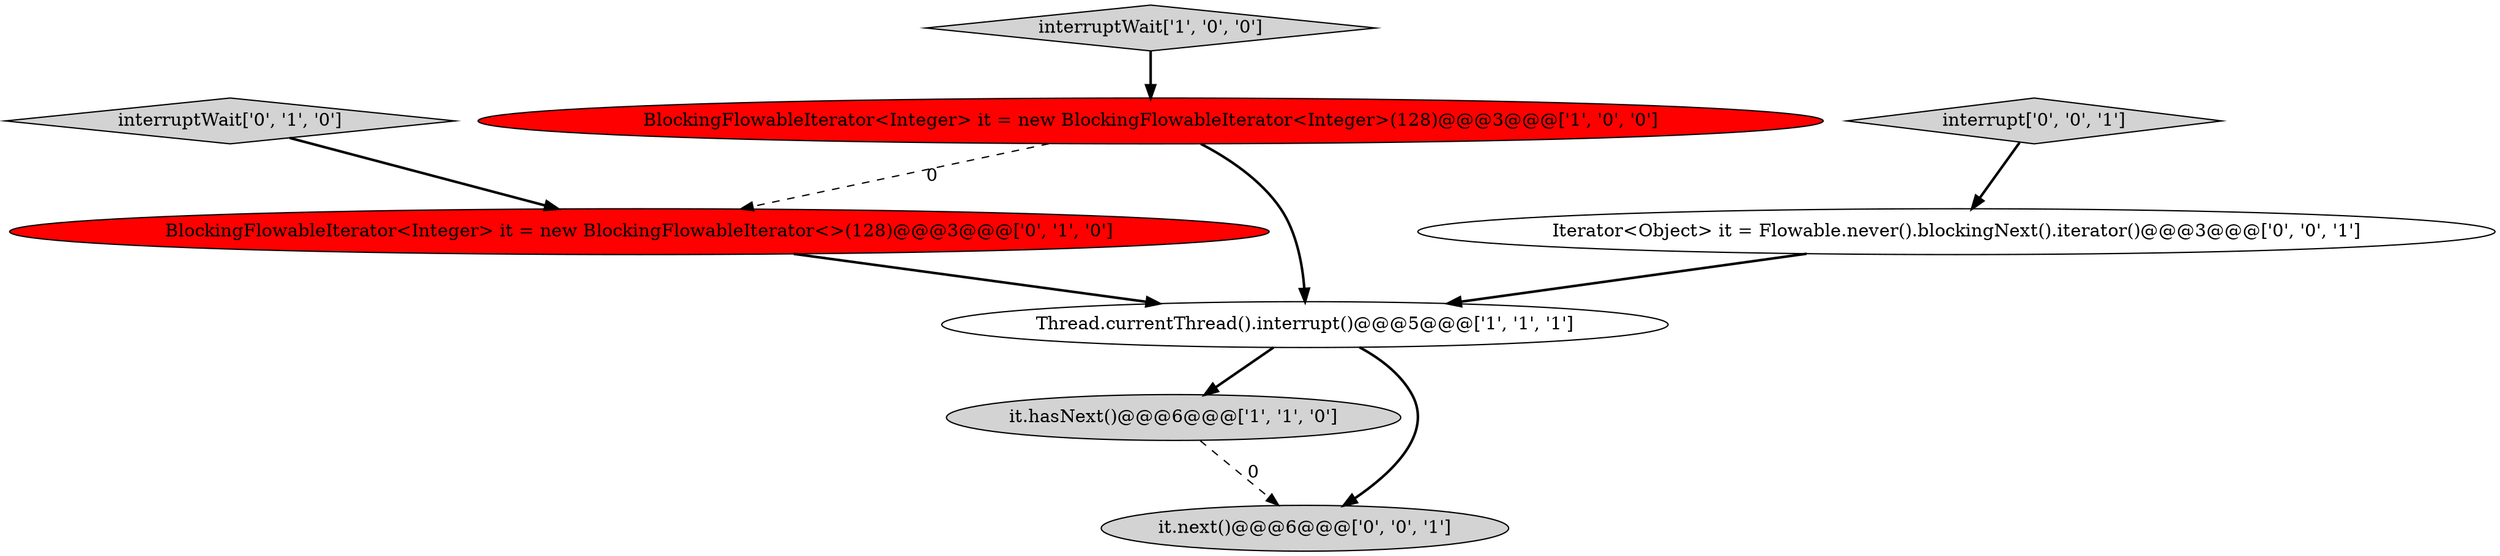 digraph {
0 [style = filled, label = "it.hasNext()@@@6@@@['1', '1', '0']", fillcolor = lightgray, shape = ellipse image = "AAA0AAABBB1BBB"];
1 [style = filled, label = "interruptWait['1', '0', '0']", fillcolor = lightgray, shape = diamond image = "AAA0AAABBB1BBB"];
8 [style = filled, label = "interrupt['0', '0', '1']", fillcolor = lightgray, shape = diamond image = "AAA0AAABBB3BBB"];
2 [style = filled, label = "Thread.currentThread().interrupt()@@@5@@@['1', '1', '1']", fillcolor = white, shape = ellipse image = "AAA0AAABBB1BBB"];
6 [style = filled, label = "it.next()@@@6@@@['0', '0', '1']", fillcolor = lightgray, shape = ellipse image = "AAA0AAABBB3BBB"];
3 [style = filled, label = "BlockingFlowableIterator<Integer> it = new BlockingFlowableIterator<Integer>(128)@@@3@@@['1', '0', '0']", fillcolor = red, shape = ellipse image = "AAA1AAABBB1BBB"];
7 [style = filled, label = "Iterator<Object> it = Flowable.never().blockingNext().iterator()@@@3@@@['0', '0', '1']", fillcolor = white, shape = ellipse image = "AAA0AAABBB3BBB"];
4 [style = filled, label = "BlockingFlowableIterator<Integer> it = new BlockingFlowableIterator<>(128)@@@3@@@['0', '1', '0']", fillcolor = red, shape = ellipse image = "AAA1AAABBB2BBB"];
5 [style = filled, label = "interruptWait['0', '1', '0']", fillcolor = lightgray, shape = diamond image = "AAA0AAABBB2BBB"];
1->3 [style = bold, label=""];
2->0 [style = bold, label=""];
4->2 [style = bold, label=""];
3->2 [style = bold, label=""];
3->4 [style = dashed, label="0"];
7->2 [style = bold, label=""];
2->6 [style = bold, label=""];
5->4 [style = bold, label=""];
8->7 [style = bold, label=""];
0->6 [style = dashed, label="0"];
}
